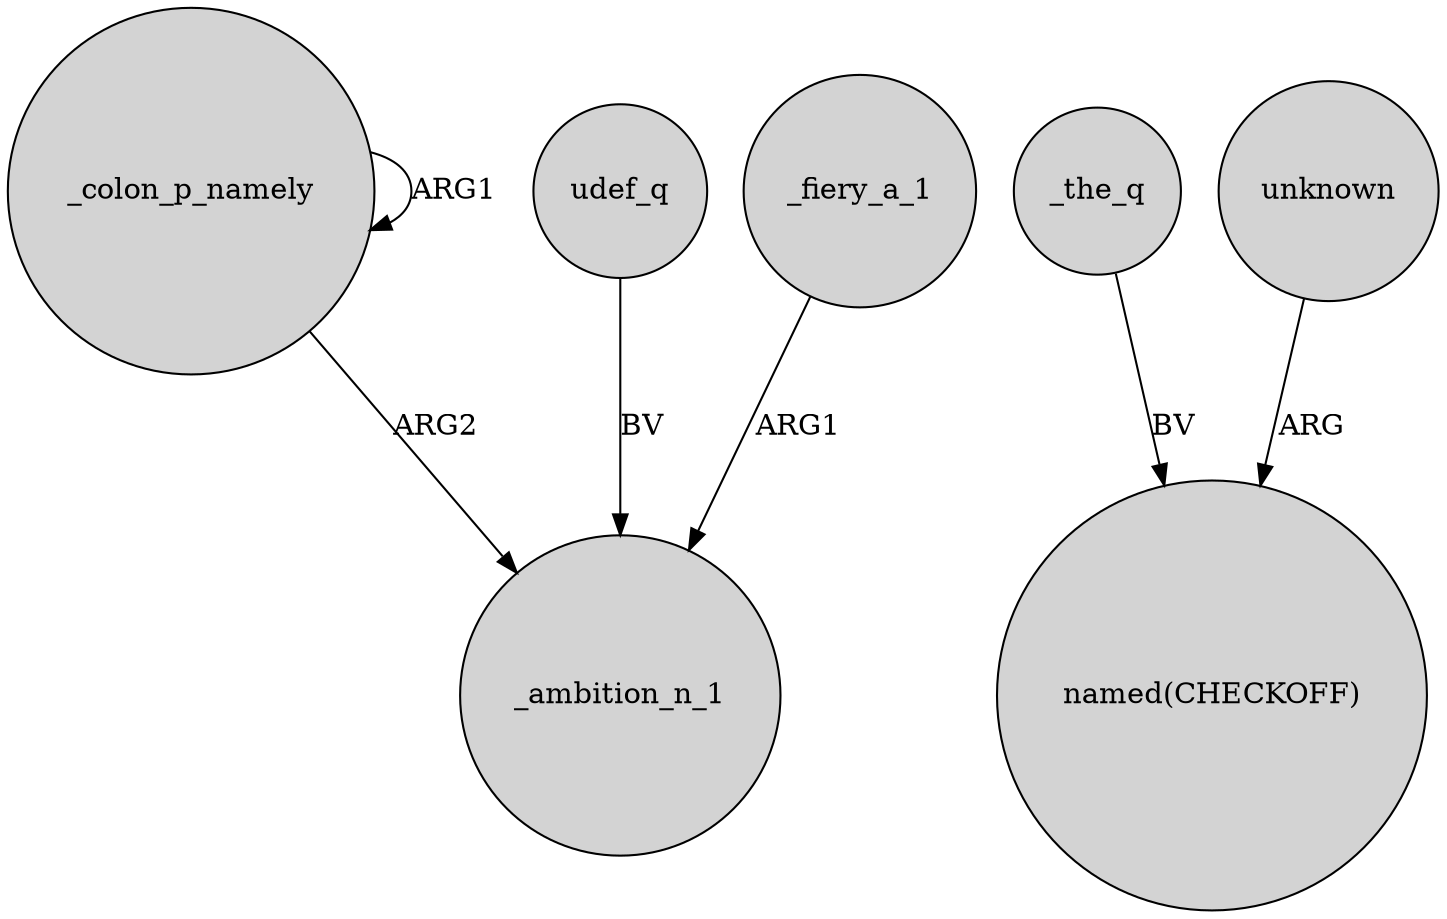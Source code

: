 digraph {
	node [shape=circle style=filled]
	_colon_p_namely -> _colon_p_namely [label=ARG1]
	_the_q -> "named(CHECKOFF)" [label=BV]
	unknown -> "named(CHECKOFF)" [label=ARG]
	_colon_p_namely -> _ambition_n_1 [label=ARG2]
	udef_q -> _ambition_n_1 [label=BV]
	_fiery_a_1 -> _ambition_n_1 [label=ARG1]
}
